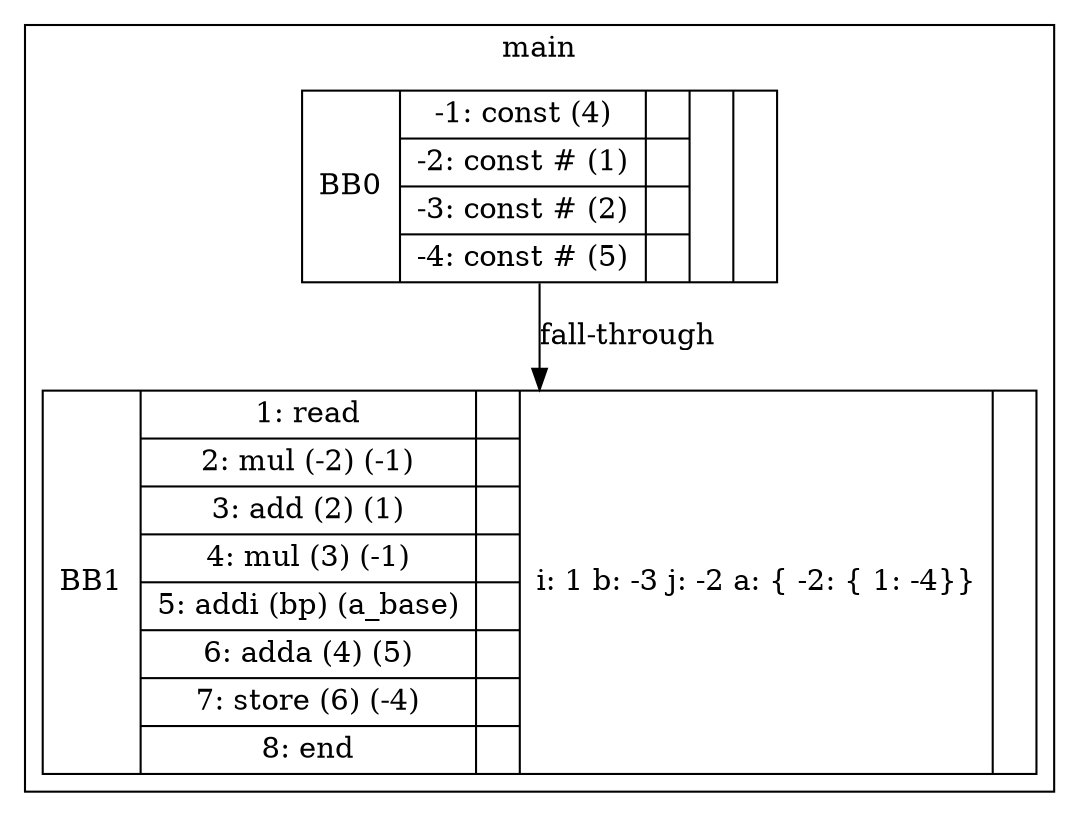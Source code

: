 digraph G{
			bb0[shape=record, weight=0, label="<b>BB0|{-1: const (4) |-2: const # (1) |-3: const # (2) |-4: const # (5) }|{|||}|{}|{}"];
		bb1[shape=record, weight=1, label="<b>BB1|{1: read  |2: mul (-2) (-1)|3: add (2) (1)|4: mul (3) (-1)|5: addi (bp) (a_base)|6: adda (4) (5)|7: store (6) (-4)|8: end  }|{|||||||}|{    i: 1
    b: -3
    j: -2
    a: 
\{      -2: 
\{        1: -4
\}\}}|{}"];
	
subgraph cluster_main{
rankdir=LR;
	label=main
			bb0:s->bb1:n[label="fall-through"];
		
}
}